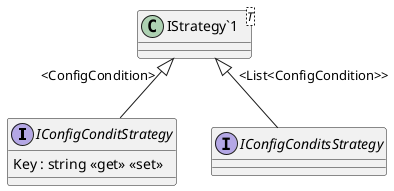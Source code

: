 @startuml
interface IConfigConditStrategy {
    Key : string <<get>> <<set>>
}
interface IConfigConditsStrategy {
}
class "IStrategy`1"<T> {
}
"IStrategy`1" "<ConfigCondition>" <|-- IConfigConditStrategy
"IStrategy`1" "<List<ConfigCondition>>" <|-- IConfigConditsStrategy
@enduml
